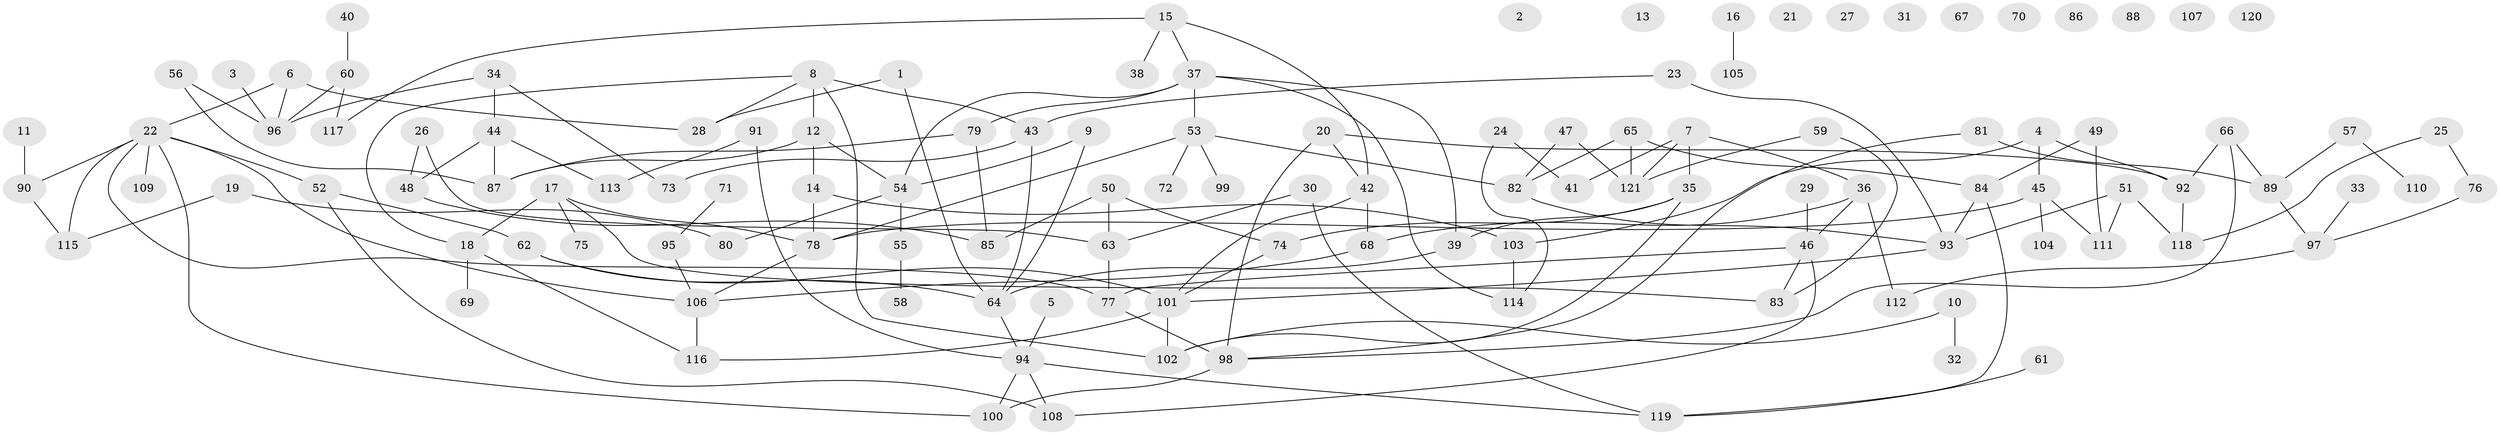 // coarse degree distribution, {3: 0.13095238095238096, 0: 0.13095238095238096, 4: 0.14285714285714285, 5: 0.08333333333333333, 1: 0.20238095238095238, 8: 0.023809523809523808, 2: 0.17857142857142858, 6: 0.03571428571428571, 12: 0.011904761904761904, 7: 0.05952380952380952}
// Generated by graph-tools (version 1.1) at 2025/16/03/04/25 18:16:37]
// undirected, 121 vertices, 161 edges
graph export_dot {
graph [start="1"]
  node [color=gray90,style=filled];
  1;
  2;
  3;
  4;
  5;
  6;
  7;
  8;
  9;
  10;
  11;
  12;
  13;
  14;
  15;
  16;
  17;
  18;
  19;
  20;
  21;
  22;
  23;
  24;
  25;
  26;
  27;
  28;
  29;
  30;
  31;
  32;
  33;
  34;
  35;
  36;
  37;
  38;
  39;
  40;
  41;
  42;
  43;
  44;
  45;
  46;
  47;
  48;
  49;
  50;
  51;
  52;
  53;
  54;
  55;
  56;
  57;
  58;
  59;
  60;
  61;
  62;
  63;
  64;
  65;
  66;
  67;
  68;
  69;
  70;
  71;
  72;
  73;
  74;
  75;
  76;
  77;
  78;
  79;
  80;
  81;
  82;
  83;
  84;
  85;
  86;
  87;
  88;
  89;
  90;
  91;
  92;
  93;
  94;
  95;
  96;
  97;
  98;
  99;
  100;
  101;
  102;
  103;
  104;
  105;
  106;
  107;
  108;
  109;
  110;
  111;
  112;
  113;
  114;
  115;
  116;
  117;
  118;
  119;
  120;
  121;
  1 -- 28;
  1 -- 64;
  3 -- 96;
  4 -- 45;
  4 -- 92;
  4 -- 103;
  5 -- 94;
  6 -- 22;
  6 -- 28;
  6 -- 96;
  7 -- 35;
  7 -- 36;
  7 -- 41;
  7 -- 121;
  8 -- 12;
  8 -- 18;
  8 -- 28;
  8 -- 43;
  8 -- 102;
  9 -- 54;
  9 -- 64;
  10 -- 32;
  10 -- 102;
  11 -- 90;
  12 -- 14;
  12 -- 54;
  12 -- 87;
  14 -- 78;
  14 -- 103;
  15 -- 37;
  15 -- 38;
  15 -- 42;
  15 -- 117;
  16 -- 105;
  17 -- 18;
  17 -- 75;
  17 -- 78;
  17 -- 83;
  18 -- 69;
  18 -- 116;
  19 -- 80;
  19 -- 115;
  20 -- 42;
  20 -- 92;
  20 -- 98;
  22 -- 52;
  22 -- 77;
  22 -- 90;
  22 -- 100;
  22 -- 106;
  22 -- 109;
  22 -- 115;
  23 -- 43;
  23 -- 93;
  24 -- 41;
  24 -- 114;
  25 -- 76;
  25 -- 118;
  26 -- 48;
  26 -- 63;
  29 -- 46;
  30 -- 63;
  30 -- 119;
  33 -- 97;
  34 -- 44;
  34 -- 73;
  34 -- 96;
  35 -- 39;
  35 -- 74;
  35 -- 102;
  36 -- 46;
  36 -- 68;
  36 -- 112;
  37 -- 39;
  37 -- 53;
  37 -- 54;
  37 -- 79;
  37 -- 114;
  39 -- 64;
  40 -- 60;
  42 -- 68;
  42 -- 101;
  43 -- 64;
  43 -- 73;
  44 -- 48;
  44 -- 87;
  44 -- 113;
  45 -- 78;
  45 -- 104;
  45 -- 111;
  46 -- 77;
  46 -- 83;
  46 -- 108;
  47 -- 82;
  47 -- 121;
  48 -- 85;
  49 -- 84;
  49 -- 111;
  50 -- 63;
  50 -- 74;
  50 -- 85;
  51 -- 93;
  51 -- 111;
  51 -- 118;
  52 -- 62;
  52 -- 108;
  53 -- 72;
  53 -- 78;
  53 -- 82;
  53 -- 99;
  54 -- 55;
  54 -- 80;
  55 -- 58;
  56 -- 87;
  56 -- 96;
  57 -- 89;
  57 -- 110;
  59 -- 83;
  59 -- 121;
  60 -- 96;
  60 -- 117;
  61 -- 119;
  62 -- 64;
  62 -- 101;
  63 -- 77;
  64 -- 94;
  65 -- 82;
  65 -- 84;
  65 -- 121;
  66 -- 89;
  66 -- 92;
  66 -- 98;
  68 -- 106;
  71 -- 95;
  74 -- 101;
  76 -- 97;
  77 -- 98;
  78 -- 106;
  79 -- 85;
  79 -- 87;
  81 -- 89;
  81 -- 98;
  82 -- 93;
  84 -- 93;
  84 -- 119;
  89 -- 97;
  90 -- 115;
  91 -- 94;
  91 -- 113;
  92 -- 118;
  93 -- 101;
  94 -- 100;
  94 -- 108;
  94 -- 119;
  95 -- 106;
  97 -- 112;
  98 -- 100;
  101 -- 102;
  101 -- 116;
  103 -- 114;
  106 -- 116;
}
